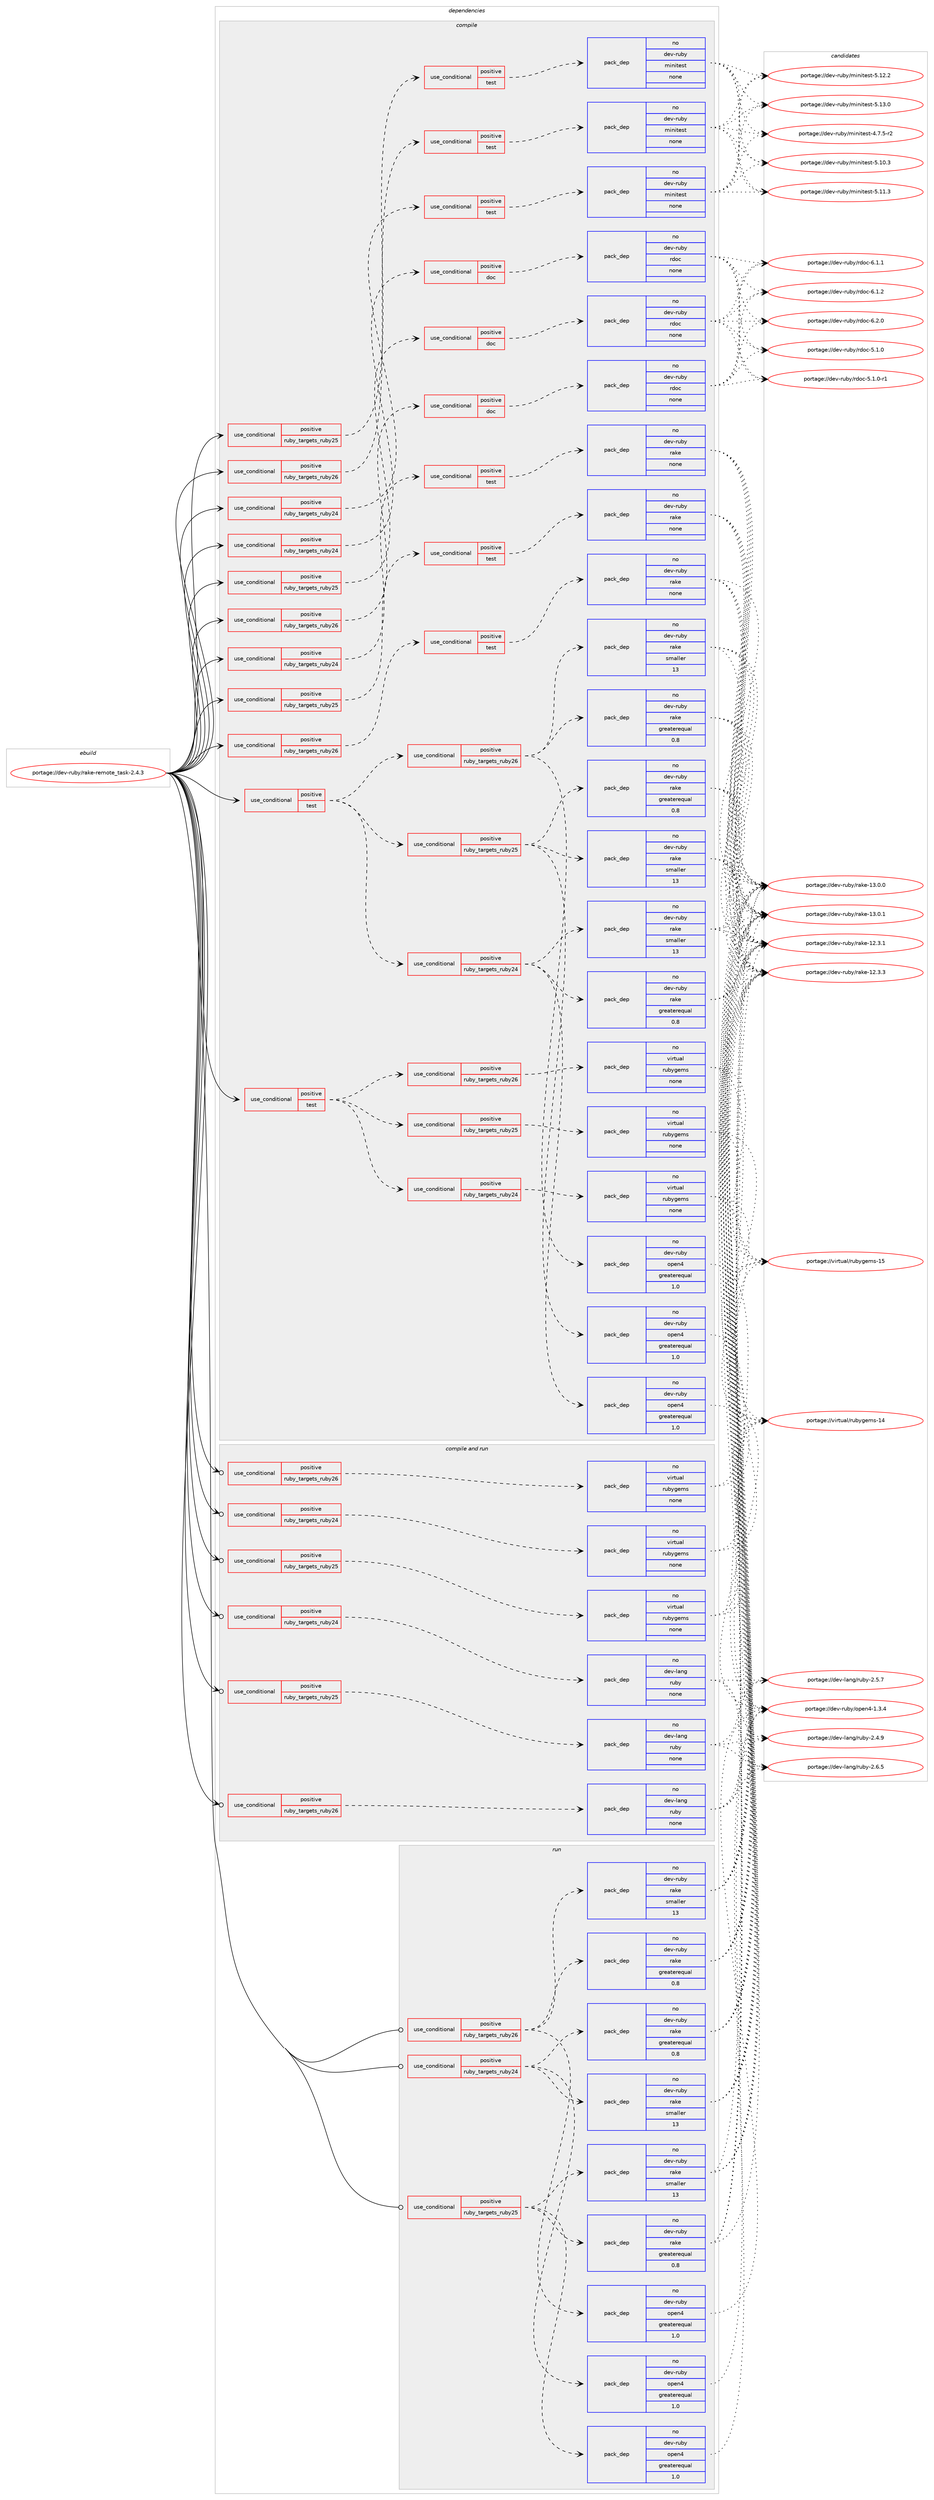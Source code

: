 digraph prolog {

# *************
# Graph options
# *************

newrank=true;
concentrate=true;
compound=true;
graph [rankdir=LR,fontname=Helvetica,fontsize=10,ranksep=1.5];#, ranksep=2.5, nodesep=0.2];
edge  [arrowhead=vee];
node  [fontname=Helvetica,fontsize=10];

# **********
# The ebuild
# **********

subgraph cluster_leftcol {
color=gray;
rank=same;
label=<<i>ebuild</i>>;
id [label="portage://dev-ruby/rake-remote_task-2.4.3", color=red, width=4, href="../dev-ruby/rake-remote_task-2.4.3.svg"];
}

# ****************
# The dependencies
# ****************

subgraph cluster_midcol {
color=gray;
label=<<i>dependencies</i>>;
subgraph cluster_compile {
fillcolor="#eeeeee";
style=filled;
label=<<i>compile</i>>;
subgraph cond60400 {
dependency237025 [label=<<TABLE BORDER="0" CELLBORDER="1" CELLSPACING="0" CELLPADDING="4"><TR><TD ROWSPAN="3" CELLPADDING="10">use_conditional</TD></TR><TR><TD>positive</TD></TR><TR><TD>ruby_targets_ruby24</TD></TR></TABLE>>, shape=none, color=red];
subgraph cond60401 {
dependency237026 [label=<<TABLE BORDER="0" CELLBORDER="1" CELLSPACING="0" CELLPADDING="4"><TR><TD ROWSPAN="3" CELLPADDING="10">use_conditional</TD></TR><TR><TD>positive</TD></TR><TR><TD>doc</TD></TR></TABLE>>, shape=none, color=red];
subgraph pack173080 {
dependency237027 [label=<<TABLE BORDER="0" CELLBORDER="1" CELLSPACING="0" CELLPADDING="4" WIDTH="220"><TR><TD ROWSPAN="6" CELLPADDING="30">pack_dep</TD></TR><TR><TD WIDTH="110">no</TD></TR><TR><TD>dev-ruby</TD></TR><TR><TD>rdoc</TD></TR><TR><TD>none</TD></TR><TR><TD></TD></TR></TABLE>>, shape=none, color=blue];
}
dependency237026:e -> dependency237027:w [weight=20,style="dashed",arrowhead="vee"];
}
dependency237025:e -> dependency237026:w [weight=20,style="dashed",arrowhead="vee"];
}
id:e -> dependency237025:w [weight=20,style="solid",arrowhead="vee"];
subgraph cond60402 {
dependency237028 [label=<<TABLE BORDER="0" CELLBORDER="1" CELLSPACING="0" CELLPADDING="4"><TR><TD ROWSPAN="3" CELLPADDING="10">use_conditional</TD></TR><TR><TD>positive</TD></TR><TR><TD>ruby_targets_ruby24</TD></TR></TABLE>>, shape=none, color=red];
subgraph cond60403 {
dependency237029 [label=<<TABLE BORDER="0" CELLBORDER="1" CELLSPACING="0" CELLPADDING="4"><TR><TD ROWSPAN="3" CELLPADDING="10">use_conditional</TD></TR><TR><TD>positive</TD></TR><TR><TD>test</TD></TR></TABLE>>, shape=none, color=red];
subgraph pack173081 {
dependency237030 [label=<<TABLE BORDER="0" CELLBORDER="1" CELLSPACING="0" CELLPADDING="4" WIDTH="220"><TR><TD ROWSPAN="6" CELLPADDING="30">pack_dep</TD></TR><TR><TD WIDTH="110">no</TD></TR><TR><TD>dev-ruby</TD></TR><TR><TD>minitest</TD></TR><TR><TD>none</TD></TR><TR><TD></TD></TR></TABLE>>, shape=none, color=blue];
}
dependency237029:e -> dependency237030:w [weight=20,style="dashed",arrowhead="vee"];
}
dependency237028:e -> dependency237029:w [weight=20,style="dashed",arrowhead="vee"];
}
id:e -> dependency237028:w [weight=20,style="solid",arrowhead="vee"];
subgraph cond60404 {
dependency237031 [label=<<TABLE BORDER="0" CELLBORDER="1" CELLSPACING="0" CELLPADDING="4"><TR><TD ROWSPAN="3" CELLPADDING="10">use_conditional</TD></TR><TR><TD>positive</TD></TR><TR><TD>ruby_targets_ruby24</TD></TR></TABLE>>, shape=none, color=red];
subgraph cond60405 {
dependency237032 [label=<<TABLE BORDER="0" CELLBORDER="1" CELLSPACING="0" CELLPADDING="4"><TR><TD ROWSPAN="3" CELLPADDING="10">use_conditional</TD></TR><TR><TD>positive</TD></TR><TR><TD>test</TD></TR></TABLE>>, shape=none, color=red];
subgraph pack173082 {
dependency237033 [label=<<TABLE BORDER="0" CELLBORDER="1" CELLSPACING="0" CELLPADDING="4" WIDTH="220"><TR><TD ROWSPAN="6" CELLPADDING="30">pack_dep</TD></TR><TR><TD WIDTH="110">no</TD></TR><TR><TD>dev-ruby</TD></TR><TR><TD>rake</TD></TR><TR><TD>none</TD></TR><TR><TD></TD></TR></TABLE>>, shape=none, color=blue];
}
dependency237032:e -> dependency237033:w [weight=20,style="dashed",arrowhead="vee"];
}
dependency237031:e -> dependency237032:w [weight=20,style="dashed",arrowhead="vee"];
}
id:e -> dependency237031:w [weight=20,style="solid",arrowhead="vee"];
subgraph cond60406 {
dependency237034 [label=<<TABLE BORDER="0" CELLBORDER="1" CELLSPACING="0" CELLPADDING="4"><TR><TD ROWSPAN="3" CELLPADDING="10">use_conditional</TD></TR><TR><TD>positive</TD></TR><TR><TD>ruby_targets_ruby25</TD></TR></TABLE>>, shape=none, color=red];
subgraph cond60407 {
dependency237035 [label=<<TABLE BORDER="0" CELLBORDER="1" CELLSPACING="0" CELLPADDING="4"><TR><TD ROWSPAN="3" CELLPADDING="10">use_conditional</TD></TR><TR><TD>positive</TD></TR><TR><TD>doc</TD></TR></TABLE>>, shape=none, color=red];
subgraph pack173083 {
dependency237036 [label=<<TABLE BORDER="0" CELLBORDER="1" CELLSPACING="0" CELLPADDING="4" WIDTH="220"><TR><TD ROWSPAN="6" CELLPADDING="30">pack_dep</TD></TR><TR><TD WIDTH="110">no</TD></TR><TR><TD>dev-ruby</TD></TR><TR><TD>rdoc</TD></TR><TR><TD>none</TD></TR><TR><TD></TD></TR></TABLE>>, shape=none, color=blue];
}
dependency237035:e -> dependency237036:w [weight=20,style="dashed",arrowhead="vee"];
}
dependency237034:e -> dependency237035:w [weight=20,style="dashed",arrowhead="vee"];
}
id:e -> dependency237034:w [weight=20,style="solid",arrowhead="vee"];
subgraph cond60408 {
dependency237037 [label=<<TABLE BORDER="0" CELLBORDER="1" CELLSPACING="0" CELLPADDING="4"><TR><TD ROWSPAN="3" CELLPADDING="10">use_conditional</TD></TR><TR><TD>positive</TD></TR><TR><TD>ruby_targets_ruby25</TD></TR></TABLE>>, shape=none, color=red];
subgraph cond60409 {
dependency237038 [label=<<TABLE BORDER="0" CELLBORDER="1" CELLSPACING="0" CELLPADDING="4"><TR><TD ROWSPAN="3" CELLPADDING="10">use_conditional</TD></TR><TR><TD>positive</TD></TR><TR><TD>test</TD></TR></TABLE>>, shape=none, color=red];
subgraph pack173084 {
dependency237039 [label=<<TABLE BORDER="0" CELLBORDER="1" CELLSPACING="0" CELLPADDING="4" WIDTH="220"><TR><TD ROWSPAN="6" CELLPADDING="30">pack_dep</TD></TR><TR><TD WIDTH="110">no</TD></TR><TR><TD>dev-ruby</TD></TR><TR><TD>minitest</TD></TR><TR><TD>none</TD></TR><TR><TD></TD></TR></TABLE>>, shape=none, color=blue];
}
dependency237038:e -> dependency237039:w [weight=20,style="dashed",arrowhead="vee"];
}
dependency237037:e -> dependency237038:w [weight=20,style="dashed",arrowhead="vee"];
}
id:e -> dependency237037:w [weight=20,style="solid",arrowhead="vee"];
subgraph cond60410 {
dependency237040 [label=<<TABLE BORDER="0" CELLBORDER="1" CELLSPACING="0" CELLPADDING="4"><TR><TD ROWSPAN="3" CELLPADDING="10">use_conditional</TD></TR><TR><TD>positive</TD></TR><TR><TD>ruby_targets_ruby25</TD></TR></TABLE>>, shape=none, color=red];
subgraph cond60411 {
dependency237041 [label=<<TABLE BORDER="0" CELLBORDER="1" CELLSPACING="0" CELLPADDING="4"><TR><TD ROWSPAN="3" CELLPADDING="10">use_conditional</TD></TR><TR><TD>positive</TD></TR><TR><TD>test</TD></TR></TABLE>>, shape=none, color=red];
subgraph pack173085 {
dependency237042 [label=<<TABLE BORDER="0" CELLBORDER="1" CELLSPACING="0" CELLPADDING="4" WIDTH="220"><TR><TD ROWSPAN="6" CELLPADDING="30">pack_dep</TD></TR><TR><TD WIDTH="110">no</TD></TR><TR><TD>dev-ruby</TD></TR><TR><TD>rake</TD></TR><TR><TD>none</TD></TR><TR><TD></TD></TR></TABLE>>, shape=none, color=blue];
}
dependency237041:e -> dependency237042:w [weight=20,style="dashed",arrowhead="vee"];
}
dependency237040:e -> dependency237041:w [weight=20,style="dashed",arrowhead="vee"];
}
id:e -> dependency237040:w [weight=20,style="solid",arrowhead="vee"];
subgraph cond60412 {
dependency237043 [label=<<TABLE BORDER="0" CELLBORDER="1" CELLSPACING="0" CELLPADDING="4"><TR><TD ROWSPAN="3" CELLPADDING="10">use_conditional</TD></TR><TR><TD>positive</TD></TR><TR><TD>ruby_targets_ruby26</TD></TR></TABLE>>, shape=none, color=red];
subgraph cond60413 {
dependency237044 [label=<<TABLE BORDER="0" CELLBORDER="1" CELLSPACING="0" CELLPADDING="4"><TR><TD ROWSPAN="3" CELLPADDING="10">use_conditional</TD></TR><TR><TD>positive</TD></TR><TR><TD>doc</TD></TR></TABLE>>, shape=none, color=red];
subgraph pack173086 {
dependency237045 [label=<<TABLE BORDER="0" CELLBORDER="1" CELLSPACING="0" CELLPADDING="4" WIDTH="220"><TR><TD ROWSPAN="6" CELLPADDING="30">pack_dep</TD></TR><TR><TD WIDTH="110">no</TD></TR><TR><TD>dev-ruby</TD></TR><TR><TD>rdoc</TD></TR><TR><TD>none</TD></TR><TR><TD></TD></TR></TABLE>>, shape=none, color=blue];
}
dependency237044:e -> dependency237045:w [weight=20,style="dashed",arrowhead="vee"];
}
dependency237043:e -> dependency237044:w [weight=20,style="dashed",arrowhead="vee"];
}
id:e -> dependency237043:w [weight=20,style="solid",arrowhead="vee"];
subgraph cond60414 {
dependency237046 [label=<<TABLE BORDER="0" CELLBORDER="1" CELLSPACING="0" CELLPADDING="4"><TR><TD ROWSPAN="3" CELLPADDING="10">use_conditional</TD></TR><TR><TD>positive</TD></TR><TR><TD>ruby_targets_ruby26</TD></TR></TABLE>>, shape=none, color=red];
subgraph cond60415 {
dependency237047 [label=<<TABLE BORDER="0" CELLBORDER="1" CELLSPACING="0" CELLPADDING="4"><TR><TD ROWSPAN="3" CELLPADDING="10">use_conditional</TD></TR><TR><TD>positive</TD></TR><TR><TD>test</TD></TR></TABLE>>, shape=none, color=red];
subgraph pack173087 {
dependency237048 [label=<<TABLE BORDER="0" CELLBORDER="1" CELLSPACING="0" CELLPADDING="4" WIDTH="220"><TR><TD ROWSPAN="6" CELLPADDING="30">pack_dep</TD></TR><TR><TD WIDTH="110">no</TD></TR><TR><TD>dev-ruby</TD></TR><TR><TD>minitest</TD></TR><TR><TD>none</TD></TR><TR><TD></TD></TR></TABLE>>, shape=none, color=blue];
}
dependency237047:e -> dependency237048:w [weight=20,style="dashed",arrowhead="vee"];
}
dependency237046:e -> dependency237047:w [weight=20,style="dashed",arrowhead="vee"];
}
id:e -> dependency237046:w [weight=20,style="solid",arrowhead="vee"];
subgraph cond60416 {
dependency237049 [label=<<TABLE BORDER="0" CELLBORDER="1" CELLSPACING="0" CELLPADDING="4"><TR><TD ROWSPAN="3" CELLPADDING="10">use_conditional</TD></TR><TR><TD>positive</TD></TR><TR><TD>ruby_targets_ruby26</TD></TR></TABLE>>, shape=none, color=red];
subgraph cond60417 {
dependency237050 [label=<<TABLE BORDER="0" CELLBORDER="1" CELLSPACING="0" CELLPADDING="4"><TR><TD ROWSPAN="3" CELLPADDING="10">use_conditional</TD></TR><TR><TD>positive</TD></TR><TR><TD>test</TD></TR></TABLE>>, shape=none, color=red];
subgraph pack173088 {
dependency237051 [label=<<TABLE BORDER="0" CELLBORDER="1" CELLSPACING="0" CELLPADDING="4" WIDTH="220"><TR><TD ROWSPAN="6" CELLPADDING="30">pack_dep</TD></TR><TR><TD WIDTH="110">no</TD></TR><TR><TD>dev-ruby</TD></TR><TR><TD>rake</TD></TR><TR><TD>none</TD></TR><TR><TD></TD></TR></TABLE>>, shape=none, color=blue];
}
dependency237050:e -> dependency237051:w [weight=20,style="dashed",arrowhead="vee"];
}
dependency237049:e -> dependency237050:w [weight=20,style="dashed",arrowhead="vee"];
}
id:e -> dependency237049:w [weight=20,style="solid",arrowhead="vee"];
subgraph cond60418 {
dependency237052 [label=<<TABLE BORDER="0" CELLBORDER="1" CELLSPACING="0" CELLPADDING="4"><TR><TD ROWSPAN="3" CELLPADDING="10">use_conditional</TD></TR><TR><TD>positive</TD></TR><TR><TD>test</TD></TR></TABLE>>, shape=none, color=red];
subgraph cond60419 {
dependency237053 [label=<<TABLE BORDER="0" CELLBORDER="1" CELLSPACING="0" CELLPADDING="4"><TR><TD ROWSPAN="3" CELLPADDING="10">use_conditional</TD></TR><TR><TD>positive</TD></TR><TR><TD>ruby_targets_ruby24</TD></TR></TABLE>>, shape=none, color=red];
subgraph pack173089 {
dependency237054 [label=<<TABLE BORDER="0" CELLBORDER="1" CELLSPACING="0" CELLPADDING="4" WIDTH="220"><TR><TD ROWSPAN="6" CELLPADDING="30">pack_dep</TD></TR><TR><TD WIDTH="110">no</TD></TR><TR><TD>dev-ruby</TD></TR><TR><TD>open4</TD></TR><TR><TD>greaterequal</TD></TR><TR><TD>1.0</TD></TR></TABLE>>, shape=none, color=blue];
}
dependency237053:e -> dependency237054:w [weight=20,style="dashed",arrowhead="vee"];
subgraph pack173090 {
dependency237055 [label=<<TABLE BORDER="0" CELLBORDER="1" CELLSPACING="0" CELLPADDING="4" WIDTH="220"><TR><TD ROWSPAN="6" CELLPADDING="30">pack_dep</TD></TR><TR><TD WIDTH="110">no</TD></TR><TR><TD>dev-ruby</TD></TR><TR><TD>rake</TD></TR><TR><TD>greaterequal</TD></TR><TR><TD>0.8</TD></TR></TABLE>>, shape=none, color=blue];
}
dependency237053:e -> dependency237055:w [weight=20,style="dashed",arrowhead="vee"];
subgraph pack173091 {
dependency237056 [label=<<TABLE BORDER="0" CELLBORDER="1" CELLSPACING="0" CELLPADDING="4" WIDTH="220"><TR><TD ROWSPAN="6" CELLPADDING="30">pack_dep</TD></TR><TR><TD WIDTH="110">no</TD></TR><TR><TD>dev-ruby</TD></TR><TR><TD>rake</TD></TR><TR><TD>smaller</TD></TR><TR><TD>13</TD></TR></TABLE>>, shape=none, color=blue];
}
dependency237053:e -> dependency237056:w [weight=20,style="dashed",arrowhead="vee"];
}
dependency237052:e -> dependency237053:w [weight=20,style="dashed",arrowhead="vee"];
subgraph cond60420 {
dependency237057 [label=<<TABLE BORDER="0" CELLBORDER="1" CELLSPACING="0" CELLPADDING="4"><TR><TD ROWSPAN="3" CELLPADDING="10">use_conditional</TD></TR><TR><TD>positive</TD></TR><TR><TD>ruby_targets_ruby25</TD></TR></TABLE>>, shape=none, color=red];
subgraph pack173092 {
dependency237058 [label=<<TABLE BORDER="0" CELLBORDER="1" CELLSPACING="0" CELLPADDING="4" WIDTH="220"><TR><TD ROWSPAN="6" CELLPADDING="30">pack_dep</TD></TR><TR><TD WIDTH="110">no</TD></TR><TR><TD>dev-ruby</TD></TR><TR><TD>open4</TD></TR><TR><TD>greaterequal</TD></TR><TR><TD>1.0</TD></TR></TABLE>>, shape=none, color=blue];
}
dependency237057:e -> dependency237058:w [weight=20,style="dashed",arrowhead="vee"];
subgraph pack173093 {
dependency237059 [label=<<TABLE BORDER="0" CELLBORDER="1" CELLSPACING="0" CELLPADDING="4" WIDTH="220"><TR><TD ROWSPAN="6" CELLPADDING="30">pack_dep</TD></TR><TR><TD WIDTH="110">no</TD></TR><TR><TD>dev-ruby</TD></TR><TR><TD>rake</TD></TR><TR><TD>greaterequal</TD></TR><TR><TD>0.8</TD></TR></TABLE>>, shape=none, color=blue];
}
dependency237057:e -> dependency237059:w [weight=20,style="dashed",arrowhead="vee"];
subgraph pack173094 {
dependency237060 [label=<<TABLE BORDER="0" CELLBORDER="1" CELLSPACING="0" CELLPADDING="4" WIDTH="220"><TR><TD ROWSPAN="6" CELLPADDING="30">pack_dep</TD></TR><TR><TD WIDTH="110">no</TD></TR><TR><TD>dev-ruby</TD></TR><TR><TD>rake</TD></TR><TR><TD>smaller</TD></TR><TR><TD>13</TD></TR></TABLE>>, shape=none, color=blue];
}
dependency237057:e -> dependency237060:w [weight=20,style="dashed",arrowhead="vee"];
}
dependency237052:e -> dependency237057:w [weight=20,style="dashed",arrowhead="vee"];
subgraph cond60421 {
dependency237061 [label=<<TABLE BORDER="0" CELLBORDER="1" CELLSPACING="0" CELLPADDING="4"><TR><TD ROWSPAN="3" CELLPADDING="10">use_conditional</TD></TR><TR><TD>positive</TD></TR><TR><TD>ruby_targets_ruby26</TD></TR></TABLE>>, shape=none, color=red];
subgraph pack173095 {
dependency237062 [label=<<TABLE BORDER="0" CELLBORDER="1" CELLSPACING="0" CELLPADDING="4" WIDTH="220"><TR><TD ROWSPAN="6" CELLPADDING="30">pack_dep</TD></TR><TR><TD WIDTH="110">no</TD></TR><TR><TD>dev-ruby</TD></TR><TR><TD>open4</TD></TR><TR><TD>greaterequal</TD></TR><TR><TD>1.0</TD></TR></TABLE>>, shape=none, color=blue];
}
dependency237061:e -> dependency237062:w [weight=20,style="dashed",arrowhead="vee"];
subgraph pack173096 {
dependency237063 [label=<<TABLE BORDER="0" CELLBORDER="1" CELLSPACING="0" CELLPADDING="4" WIDTH="220"><TR><TD ROWSPAN="6" CELLPADDING="30">pack_dep</TD></TR><TR><TD WIDTH="110">no</TD></TR><TR><TD>dev-ruby</TD></TR><TR><TD>rake</TD></TR><TR><TD>greaterequal</TD></TR><TR><TD>0.8</TD></TR></TABLE>>, shape=none, color=blue];
}
dependency237061:e -> dependency237063:w [weight=20,style="dashed",arrowhead="vee"];
subgraph pack173097 {
dependency237064 [label=<<TABLE BORDER="0" CELLBORDER="1" CELLSPACING="0" CELLPADDING="4" WIDTH="220"><TR><TD ROWSPAN="6" CELLPADDING="30">pack_dep</TD></TR><TR><TD WIDTH="110">no</TD></TR><TR><TD>dev-ruby</TD></TR><TR><TD>rake</TD></TR><TR><TD>smaller</TD></TR><TR><TD>13</TD></TR></TABLE>>, shape=none, color=blue];
}
dependency237061:e -> dependency237064:w [weight=20,style="dashed",arrowhead="vee"];
}
dependency237052:e -> dependency237061:w [weight=20,style="dashed",arrowhead="vee"];
}
id:e -> dependency237052:w [weight=20,style="solid",arrowhead="vee"];
subgraph cond60422 {
dependency237065 [label=<<TABLE BORDER="0" CELLBORDER="1" CELLSPACING="0" CELLPADDING="4"><TR><TD ROWSPAN="3" CELLPADDING="10">use_conditional</TD></TR><TR><TD>positive</TD></TR><TR><TD>test</TD></TR></TABLE>>, shape=none, color=red];
subgraph cond60423 {
dependency237066 [label=<<TABLE BORDER="0" CELLBORDER="1" CELLSPACING="0" CELLPADDING="4"><TR><TD ROWSPAN="3" CELLPADDING="10">use_conditional</TD></TR><TR><TD>positive</TD></TR><TR><TD>ruby_targets_ruby24</TD></TR></TABLE>>, shape=none, color=red];
subgraph pack173098 {
dependency237067 [label=<<TABLE BORDER="0" CELLBORDER="1" CELLSPACING="0" CELLPADDING="4" WIDTH="220"><TR><TD ROWSPAN="6" CELLPADDING="30">pack_dep</TD></TR><TR><TD WIDTH="110">no</TD></TR><TR><TD>virtual</TD></TR><TR><TD>rubygems</TD></TR><TR><TD>none</TD></TR><TR><TD></TD></TR></TABLE>>, shape=none, color=blue];
}
dependency237066:e -> dependency237067:w [weight=20,style="dashed",arrowhead="vee"];
}
dependency237065:e -> dependency237066:w [weight=20,style="dashed",arrowhead="vee"];
subgraph cond60424 {
dependency237068 [label=<<TABLE BORDER="0" CELLBORDER="1" CELLSPACING="0" CELLPADDING="4"><TR><TD ROWSPAN="3" CELLPADDING="10">use_conditional</TD></TR><TR><TD>positive</TD></TR><TR><TD>ruby_targets_ruby25</TD></TR></TABLE>>, shape=none, color=red];
subgraph pack173099 {
dependency237069 [label=<<TABLE BORDER="0" CELLBORDER="1" CELLSPACING="0" CELLPADDING="4" WIDTH="220"><TR><TD ROWSPAN="6" CELLPADDING="30">pack_dep</TD></TR><TR><TD WIDTH="110">no</TD></TR><TR><TD>virtual</TD></TR><TR><TD>rubygems</TD></TR><TR><TD>none</TD></TR><TR><TD></TD></TR></TABLE>>, shape=none, color=blue];
}
dependency237068:e -> dependency237069:w [weight=20,style="dashed",arrowhead="vee"];
}
dependency237065:e -> dependency237068:w [weight=20,style="dashed",arrowhead="vee"];
subgraph cond60425 {
dependency237070 [label=<<TABLE BORDER="0" CELLBORDER="1" CELLSPACING="0" CELLPADDING="4"><TR><TD ROWSPAN="3" CELLPADDING="10">use_conditional</TD></TR><TR><TD>positive</TD></TR><TR><TD>ruby_targets_ruby26</TD></TR></TABLE>>, shape=none, color=red];
subgraph pack173100 {
dependency237071 [label=<<TABLE BORDER="0" CELLBORDER="1" CELLSPACING="0" CELLPADDING="4" WIDTH="220"><TR><TD ROWSPAN="6" CELLPADDING="30">pack_dep</TD></TR><TR><TD WIDTH="110">no</TD></TR><TR><TD>virtual</TD></TR><TR><TD>rubygems</TD></TR><TR><TD>none</TD></TR><TR><TD></TD></TR></TABLE>>, shape=none, color=blue];
}
dependency237070:e -> dependency237071:w [weight=20,style="dashed",arrowhead="vee"];
}
dependency237065:e -> dependency237070:w [weight=20,style="dashed",arrowhead="vee"];
}
id:e -> dependency237065:w [weight=20,style="solid",arrowhead="vee"];
}
subgraph cluster_compileandrun {
fillcolor="#eeeeee";
style=filled;
label=<<i>compile and run</i>>;
subgraph cond60426 {
dependency237072 [label=<<TABLE BORDER="0" CELLBORDER="1" CELLSPACING="0" CELLPADDING="4"><TR><TD ROWSPAN="3" CELLPADDING="10">use_conditional</TD></TR><TR><TD>positive</TD></TR><TR><TD>ruby_targets_ruby24</TD></TR></TABLE>>, shape=none, color=red];
subgraph pack173101 {
dependency237073 [label=<<TABLE BORDER="0" CELLBORDER="1" CELLSPACING="0" CELLPADDING="4" WIDTH="220"><TR><TD ROWSPAN="6" CELLPADDING="30">pack_dep</TD></TR><TR><TD WIDTH="110">no</TD></TR><TR><TD>dev-lang</TD></TR><TR><TD>ruby</TD></TR><TR><TD>none</TD></TR><TR><TD></TD></TR></TABLE>>, shape=none, color=blue];
}
dependency237072:e -> dependency237073:w [weight=20,style="dashed",arrowhead="vee"];
}
id:e -> dependency237072:w [weight=20,style="solid",arrowhead="odotvee"];
subgraph cond60427 {
dependency237074 [label=<<TABLE BORDER="0" CELLBORDER="1" CELLSPACING="0" CELLPADDING="4"><TR><TD ROWSPAN="3" CELLPADDING="10">use_conditional</TD></TR><TR><TD>positive</TD></TR><TR><TD>ruby_targets_ruby24</TD></TR></TABLE>>, shape=none, color=red];
subgraph pack173102 {
dependency237075 [label=<<TABLE BORDER="0" CELLBORDER="1" CELLSPACING="0" CELLPADDING="4" WIDTH="220"><TR><TD ROWSPAN="6" CELLPADDING="30">pack_dep</TD></TR><TR><TD WIDTH="110">no</TD></TR><TR><TD>virtual</TD></TR><TR><TD>rubygems</TD></TR><TR><TD>none</TD></TR><TR><TD></TD></TR></TABLE>>, shape=none, color=blue];
}
dependency237074:e -> dependency237075:w [weight=20,style="dashed",arrowhead="vee"];
}
id:e -> dependency237074:w [weight=20,style="solid",arrowhead="odotvee"];
subgraph cond60428 {
dependency237076 [label=<<TABLE BORDER="0" CELLBORDER="1" CELLSPACING="0" CELLPADDING="4"><TR><TD ROWSPAN="3" CELLPADDING="10">use_conditional</TD></TR><TR><TD>positive</TD></TR><TR><TD>ruby_targets_ruby25</TD></TR></TABLE>>, shape=none, color=red];
subgraph pack173103 {
dependency237077 [label=<<TABLE BORDER="0" CELLBORDER="1" CELLSPACING="0" CELLPADDING="4" WIDTH="220"><TR><TD ROWSPAN="6" CELLPADDING="30">pack_dep</TD></TR><TR><TD WIDTH="110">no</TD></TR><TR><TD>dev-lang</TD></TR><TR><TD>ruby</TD></TR><TR><TD>none</TD></TR><TR><TD></TD></TR></TABLE>>, shape=none, color=blue];
}
dependency237076:e -> dependency237077:w [weight=20,style="dashed",arrowhead="vee"];
}
id:e -> dependency237076:w [weight=20,style="solid",arrowhead="odotvee"];
subgraph cond60429 {
dependency237078 [label=<<TABLE BORDER="0" CELLBORDER="1" CELLSPACING="0" CELLPADDING="4"><TR><TD ROWSPAN="3" CELLPADDING="10">use_conditional</TD></TR><TR><TD>positive</TD></TR><TR><TD>ruby_targets_ruby25</TD></TR></TABLE>>, shape=none, color=red];
subgraph pack173104 {
dependency237079 [label=<<TABLE BORDER="0" CELLBORDER="1" CELLSPACING="0" CELLPADDING="4" WIDTH="220"><TR><TD ROWSPAN="6" CELLPADDING="30">pack_dep</TD></TR><TR><TD WIDTH="110">no</TD></TR><TR><TD>virtual</TD></TR><TR><TD>rubygems</TD></TR><TR><TD>none</TD></TR><TR><TD></TD></TR></TABLE>>, shape=none, color=blue];
}
dependency237078:e -> dependency237079:w [weight=20,style="dashed",arrowhead="vee"];
}
id:e -> dependency237078:w [weight=20,style="solid",arrowhead="odotvee"];
subgraph cond60430 {
dependency237080 [label=<<TABLE BORDER="0" CELLBORDER="1" CELLSPACING="0" CELLPADDING="4"><TR><TD ROWSPAN="3" CELLPADDING="10">use_conditional</TD></TR><TR><TD>positive</TD></TR><TR><TD>ruby_targets_ruby26</TD></TR></TABLE>>, shape=none, color=red];
subgraph pack173105 {
dependency237081 [label=<<TABLE BORDER="0" CELLBORDER="1" CELLSPACING="0" CELLPADDING="4" WIDTH="220"><TR><TD ROWSPAN="6" CELLPADDING="30">pack_dep</TD></TR><TR><TD WIDTH="110">no</TD></TR><TR><TD>dev-lang</TD></TR><TR><TD>ruby</TD></TR><TR><TD>none</TD></TR><TR><TD></TD></TR></TABLE>>, shape=none, color=blue];
}
dependency237080:e -> dependency237081:w [weight=20,style="dashed",arrowhead="vee"];
}
id:e -> dependency237080:w [weight=20,style="solid",arrowhead="odotvee"];
subgraph cond60431 {
dependency237082 [label=<<TABLE BORDER="0" CELLBORDER="1" CELLSPACING="0" CELLPADDING="4"><TR><TD ROWSPAN="3" CELLPADDING="10">use_conditional</TD></TR><TR><TD>positive</TD></TR><TR><TD>ruby_targets_ruby26</TD></TR></TABLE>>, shape=none, color=red];
subgraph pack173106 {
dependency237083 [label=<<TABLE BORDER="0" CELLBORDER="1" CELLSPACING="0" CELLPADDING="4" WIDTH="220"><TR><TD ROWSPAN="6" CELLPADDING="30">pack_dep</TD></TR><TR><TD WIDTH="110">no</TD></TR><TR><TD>virtual</TD></TR><TR><TD>rubygems</TD></TR><TR><TD>none</TD></TR><TR><TD></TD></TR></TABLE>>, shape=none, color=blue];
}
dependency237082:e -> dependency237083:w [weight=20,style="dashed",arrowhead="vee"];
}
id:e -> dependency237082:w [weight=20,style="solid",arrowhead="odotvee"];
}
subgraph cluster_run {
fillcolor="#eeeeee";
style=filled;
label=<<i>run</i>>;
subgraph cond60432 {
dependency237084 [label=<<TABLE BORDER="0" CELLBORDER="1" CELLSPACING="0" CELLPADDING="4"><TR><TD ROWSPAN="3" CELLPADDING="10">use_conditional</TD></TR><TR><TD>positive</TD></TR><TR><TD>ruby_targets_ruby24</TD></TR></TABLE>>, shape=none, color=red];
subgraph pack173107 {
dependency237085 [label=<<TABLE BORDER="0" CELLBORDER="1" CELLSPACING="0" CELLPADDING="4" WIDTH="220"><TR><TD ROWSPAN="6" CELLPADDING="30">pack_dep</TD></TR><TR><TD WIDTH="110">no</TD></TR><TR><TD>dev-ruby</TD></TR><TR><TD>open4</TD></TR><TR><TD>greaterequal</TD></TR><TR><TD>1.0</TD></TR></TABLE>>, shape=none, color=blue];
}
dependency237084:e -> dependency237085:w [weight=20,style="dashed",arrowhead="vee"];
subgraph pack173108 {
dependency237086 [label=<<TABLE BORDER="0" CELLBORDER="1" CELLSPACING="0" CELLPADDING="4" WIDTH="220"><TR><TD ROWSPAN="6" CELLPADDING="30">pack_dep</TD></TR><TR><TD WIDTH="110">no</TD></TR><TR><TD>dev-ruby</TD></TR><TR><TD>rake</TD></TR><TR><TD>greaterequal</TD></TR><TR><TD>0.8</TD></TR></TABLE>>, shape=none, color=blue];
}
dependency237084:e -> dependency237086:w [weight=20,style="dashed",arrowhead="vee"];
subgraph pack173109 {
dependency237087 [label=<<TABLE BORDER="0" CELLBORDER="1" CELLSPACING="0" CELLPADDING="4" WIDTH="220"><TR><TD ROWSPAN="6" CELLPADDING="30">pack_dep</TD></TR><TR><TD WIDTH="110">no</TD></TR><TR><TD>dev-ruby</TD></TR><TR><TD>rake</TD></TR><TR><TD>smaller</TD></TR><TR><TD>13</TD></TR></TABLE>>, shape=none, color=blue];
}
dependency237084:e -> dependency237087:w [weight=20,style="dashed",arrowhead="vee"];
}
id:e -> dependency237084:w [weight=20,style="solid",arrowhead="odot"];
subgraph cond60433 {
dependency237088 [label=<<TABLE BORDER="0" CELLBORDER="1" CELLSPACING="0" CELLPADDING="4"><TR><TD ROWSPAN="3" CELLPADDING="10">use_conditional</TD></TR><TR><TD>positive</TD></TR><TR><TD>ruby_targets_ruby25</TD></TR></TABLE>>, shape=none, color=red];
subgraph pack173110 {
dependency237089 [label=<<TABLE BORDER="0" CELLBORDER="1" CELLSPACING="0" CELLPADDING="4" WIDTH="220"><TR><TD ROWSPAN="6" CELLPADDING="30">pack_dep</TD></TR><TR><TD WIDTH="110">no</TD></TR><TR><TD>dev-ruby</TD></TR><TR><TD>open4</TD></TR><TR><TD>greaterequal</TD></TR><TR><TD>1.0</TD></TR></TABLE>>, shape=none, color=blue];
}
dependency237088:e -> dependency237089:w [weight=20,style="dashed",arrowhead="vee"];
subgraph pack173111 {
dependency237090 [label=<<TABLE BORDER="0" CELLBORDER="1" CELLSPACING="0" CELLPADDING="4" WIDTH="220"><TR><TD ROWSPAN="6" CELLPADDING="30">pack_dep</TD></TR><TR><TD WIDTH="110">no</TD></TR><TR><TD>dev-ruby</TD></TR><TR><TD>rake</TD></TR><TR><TD>greaterequal</TD></TR><TR><TD>0.8</TD></TR></TABLE>>, shape=none, color=blue];
}
dependency237088:e -> dependency237090:w [weight=20,style="dashed",arrowhead="vee"];
subgraph pack173112 {
dependency237091 [label=<<TABLE BORDER="0" CELLBORDER="1" CELLSPACING="0" CELLPADDING="4" WIDTH="220"><TR><TD ROWSPAN="6" CELLPADDING="30">pack_dep</TD></TR><TR><TD WIDTH="110">no</TD></TR><TR><TD>dev-ruby</TD></TR><TR><TD>rake</TD></TR><TR><TD>smaller</TD></TR><TR><TD>13</TD></TR></TABLE>>, shape=none, color=blue];
}
dependency237088:e -> dependency237091:w [weight=20,style="dashed",arrowhead="vee"];
}
id:e -> dependency237088:w [weight=20,style="solid",arrowhead="odot"];
subgraph cond60434 {
dependency237092 [label=<<TABLE BORDER="0" CELLBORDER="1" CELLSPACING="0" CELLPADDING="4"><TR><TD ROWSPAN="3" CELLPADDING="10">use_conditional</TD></TR><TR><TD>positive</TD></TR><TR><TD>ruby_targets_ruby26</TD></TR></TABLE>>, shape=none, color=red];
subgraph pack173113 {
dependency237093 [label=<<TABLE BORDER="0" CELLBORDER="1" CELLSPACING="0" CELLPADDING="4" WIDTH="220"><TR><TD ROWSPAN="6" CELLPADDING="30">pack_dep</TD></TR><TR><TD WIDTH="110">no</TD></TR><TR><TD>dev-ruby</TD></TR><TR><TD>open4</TD></TR><TR><TD>greaterequal</TD></TR><TR><TD>1.0</TD></TR></TABLE>>, shape=none, color=blue];
}
dependency237092:e -> dependency237093:w [weight=20,style="dashed",arrowhead="vee"];
subgraph pack173114 {
dependency237094 [label=<<TABLE BORDER="0" CELLBORDER="1" CELLSPACING="0" CELLPADDING="4" WIDTH="220"><TR><TD ROWSPAN="6" CELLPADDING="30">pack_dep</TD></TR><TR><TD WIDTH="110">no</TD></TR><TR><TD>dev-ruby</TD></TR><TR><TD>rake</TD></TR><TR><TD>greaterequal</TD></TR><TR><TD>0.8</TD></TR></TABLE>>, shape=none, color=blue];
}
dependency237092:e -> dependency237094:w [weight=20,style="dashed",arrowhead="vee"];
subgraph pack173115 {
dependency237095 [label=<<TABLE BORDER="0" CELLBORDER="1" CELLSPACING="0" CELLPADDING="4" WIDTH="220"><TR><TD ROWSPAN="6" CELLPADDING="30">pack_dep</TD></TR><TR><TD WIDTH="110">no</TD></TR><TR><TD>dev-ruby</TD></TR><TR><TD>rake</TD></TR><TR><TD>smaller</TD></TR><TR><TD>13</TD></TR></TABLE>>, shape=none, color=blue];
}
dependency237092:e -> dependency237095:w [weight=20,style="dashed",arrowhead="vee"];
}
id:e -> dependency237092:w [weight=20,style="solid",arrowhead="odot"];
}
}

# **************
# The candidates
# **************

subgraph cluster_choices {
rank=same;
color=gray;
label=<<i>candidates</i>>;

subgraph choice173080 {
color=black;
nodesep=1;
choiceportage10010111845114117981214711410011199455346494648 [label="portage://dev-ruby/rdoc-5.1.0", color=red, width=4,href="../dev-ruby/rdoc-5.1.0.svg"];
choiceportage100101118451141179812147114100111994553464946484511449 [label="portage://dev-ruby/rdoc-5.1.0-r1", color=red, width=4,href="../dev-ruby/rdoc-5.1.0-r1.svg"];
choiceportage10010111845114117981214711410011199455446494649 [label="portage://dev-ruby/rdoc-6.1.1", color=red, width=4,href="../dev-ruby/rdoc-6.1.1.svg"];
choiceportage10010111845114117981214711410011199455446494650 [label="portage://dev-ruby/rdoc-6.1.2", color=red, width=4,href="../dev-ruby/rdoc-6.1.2.svg"];
choiceportage10010111845114117981214711410011199455446504648 [label="portage://dev-ruby/rdoc-6.2.0", color=red, width=4,href="../dev-ruby/rdoc-6.2.0.svg"];
dependency237027:e -> choiceportage10010111845114117981214711410011199455346494648:w [style=dotted,weight="100"];
dependency237027:e -> choiceportage100101118451141179812147114100111994553464946484511449:w [style=dotted,weight="100"];
dependency237027:e -> choiceportage10010111845114117981214711410011199455446494649:w [style=dotted,weight="100"];
dependency237027:e -> choiceportage10010111845114117981214711410011199455446494650:w [style=dotted,weight="100"];
dependency237027:e -> choiceportage10010111845114117981214711410011199455446504648:w [style=dotted,weight="100"];
}
subgraph choice173081 {
color=black;
nodesep=1;
choiceportage1001011184511411798121471091051101051161011151164552465546534511450 [label="portage://dev-ruby/minitest-4.7.5-r2", color=red, width=4,href="../dev-ruby/minitest-4.7.5-r2.svg"];
choiceportage10010111845114117981214710910511010511610111511645534649484651 [label="portage://dev-ruby/minitest-5.10.3", color=red, width=4,href="../dev-ruby/minitest-5.10.3.svg"];
choiceportage10010111845114117981214710910511010511610111511645534649494651 [label="portage://dev-ruby/minitest-5.11.3", color=red, width=4,href="../dev-ruby/minitest-5.11.3.svg"];
choiceportage10010111845114117981214710910511010511610111511645534649504650 [label="portage://dev-ruby/minitest-5.12.2", color=red, width=4,href="../dev-ruby/minitest-5.12.2.svg"];
choiceportage10010111845114117981214710910511010511610111511645534649514648 [label="portage://dev-ruby/minitest-5.13.0", color=red, width=4,href="../dev-ruby/minitest-5.13.0.svg"];
dependency237030:e -> choiceportage1001011184511411798121471091051101051161011151164552465546534511450:w [style=dotted,weight="100"];
dependency237030:e -> choiceportage10010111845114117981214710910511010511610111511645534649484651:w [style=dotted,weight="100"];
dependency237030:e -> choiceportage10010111845114117981214710910511010511610111511645534649494651:w [style=dotted,weight="100"];
dependency237030:e -> choiceportage10010111845114117981214710910511010511610111511645534649504650:w [style=dotted,weight="100"];
dependency237030:e -> choiceportage10010111845114117981214710910511010511610111511645534649514648:w [style=dotted,weight="100"];
}
subgraph choice173082 {
color=black;
nodesep=1;
choiceportage1001011184511411798121471149710710145495046514649 [label="portage://dev-ruby/rake-12.3.1", color=red, width=4,href="../dev-ruby/rake-12.3.1.svg"];
choiceportage1001011184511411798121471149710710145495046514651 [label="portage://dev-ruby/rake-12.3.3", color=red, width=4,href="../dev-ruby/rake-12.3.3.svg"];
choiceportage1001011184511411798121471149710710145495146484648 [label="portage://dev-ruby/rake-13.0.0", color=red, width=4,href="../dev-ruby/rake-13.0.0.svg"];
choiceportage1001011184511411798121471149710710145495146484649 [label="portage://dev-ruby/rake-13.0.1", color=red, width=4,href="../dev-ruby/rake-13.0.1.svg"];
dependency237033:e -> choiceportage1001011184511411798121471149710710145495046514649:w [style=dotted,weight="100"];
dependency237033:e -> choiceportage1001011184511411798121471149710710145495046514651:w [style=dotted,weight="100"];
dependency237033:e -> choiceportage1001011184511411798121471149710710145495146484648:w [style=dotted,weight="100"];
dependency237033:e -> choiceportage1001011184511411798121471149710710145495146484649:w [style=dotted,weight="100"];
}
subgraph choice173083 {
color=black;
nodesep=1;
choiceportage10010111845114117981214711410011199455346494648 [label="portage://dev-ruby/rdoc-5.1.0", color=red, width=4,href="../dev-ruby/rdoc-5.1.0.svg"];
choiceportage100101118451141179812147114100111994553464946484511449 [label="portage://dev-ruby/rdoc-5.1.0-r1", color=red, width=4,href="../dev-ruby/rdoc-5.1.0-r1.svg"];
choiceportage10010111845114117981214711410011199455446494649 [label="portage://dev-ruby/rdoc-6.1.1", color=red, width=4,href="../dev-ruby/rdoc-6.1.1.svg"];
choiceportage10010111845114117981214711410011199455446494650 [label="portage://dev-ruby/rdoc-6.1.2", color=red, width=4,href="../dev-ruby/rdoc-6.1.2.svg"];
choiceportage10010111845114117981214711410011199455446504648 [label="portage://dev-ruby/rdoc-6.2.0", color=red, width=4,href="../dev-ruby/rdoc-6.2.0.svg"];
dependency237036:e -> choiceportage10010111845114117981214711410011199455346494648:w [style=dotted,weight="100"];
dependency237036:e -> choiceportage100101118451141179812147114100111994553464946484511449:w [style=dotted,weight="100"];
dependency237036:e -> choiceportage10010111845114117981214711410011199455446494649:w [style=dotted,weight="100"];
dependency237036:e -> choiceportage10010111845114117981214711410011199455446494650:w [style=dotted,weight="100"];
dependency237036:e -> choiceportage10010111845114117981214711410011199455446504648:w [style=dotted,weight="100"];
}
subgraph choice173084 {
color=black;
nodesep=1;
choiceportage1001011184511411798121471091051101051161011151164552465546534511450 [label="portage://dev-ruby/minitest-4.7.5-r2", color=red, width=4,href="../dev-ruby/minitest-4.7.5-r2.svg"];
choiceportage10010111845114117981214710910511010511610111511645534649484651 [label="portage://dev-ruby/minitest-5.10.3", color=red, width=4,href="../dev-ruby/minitest-5.10.3.svg"];
choiceportage10010111845114117981214710910511010511610111511645534649494651 [label="portage://dev-ruby/minitest-5.11.3", color=red, width=4,href="../dev-ruby/minitest-5.11.3.svg"];
choiceportage10010111845114117981214710910511010511610111511645534649504650 [label="portage://dev-ruby/minitest-5.12.2", color=red, width=4,href="../dev-ruby/minitest-5.12.2.svg"];
choiceportage10010111845114117981214710910511010511610111511645534649514648 [label="portage://dev-ruby/minitest-5.13.0", color=red, width=4,href="../dev-ruby/minitest-5.13.0.svg"];
dependency237039:e -> choiceportage1001011184511411798121471091051101051161011151164552465546534511450:w [style=dotted,weight="100"];
dependency237039:e -> choiceportage10010111845114117981214710910511010511610111511645534649484651:w [style=dotted,weight="100"];
dependency237039:e -> choiceportage10010111845114117981214710910511010511610111511645534649494651:w [style=dotted,weight="100"];
dependency237039:e -> choiceportage10010111845114117981214710910511010511610111511645534649504650:w [style=dotted,weight="100"];
dependency237039:e -> choiceportage10010111845114117981214710910511010511610111511645534649514648:w [style=dotted,weight="100"];
}
subgraph choice173085 {
color=black;
nodesep=1;
choiceportage1001011184511411798121471149710710145495046514649 [label="portage://dev-ruby/rake-12.3.1", color=red, width=4,href="../dev-ruby/rake-12.3.1.svg"];
choiceportage1001011184511411798121471149710710145495046514651 [label="portage://dev-ruby/rake-12.3.3", color=red, width=4,href="../dev-ruby/rake-12.3.3.svg"];
choiceportage1001011184511411798121471149710710145495146484648 [label="portage://dev-ruby/rake-13.0.0", color=red, width=4,href="../dev-ruby/rake-13.0.0.svg"];
choiceportage1001011184511411798121471149710710145495146484649 [label="portage://dev-ruby/rake-13.0.1", color=red, width=4,href="../dev-ruby/rake-13.0.1.svg"];
dependency237042:e -> choiceportage1001011184511411798121471149710710145495046514649:w [style=dotted,weight="100"];
dependency237042:e -> choiceportage1001011184511411798121471149710710145495046514651:w [style=dotted,weight="100"];
dependency237042:e -> choiceportage1001011184511411798121471149710710145495146484648:w [style=dotted,weight="100"];
dependency237042:e -> choiceportage1001011184511411798121471149710710145495146484649:w [style=dotted,weight="100"];
}
subgraph choice173086 {
color=black;
nodesep=1;
choiceportage10010111845114117981214711410011199455346494648 [label="portage://dev-ruby/rdoc-5.1.0", color=red, width=4,href="../dev-ruby/rdoc-5.1.0.svg"];
choiceportage100101118451141179812147114100111994553464946484511449 [label="portage://dev-ruby/rdoc-5.1.0-r1", color=red, width=4,href="../dev-ruby/rdoc-5.1.0-r1.svg"];
choiceportage10010111845114117981214711410011199455446494649 [label="portage://dev-ruby/rdoc-6.1.1", color=red, width=4,href="../dev-ruby/rdoc-6.1.1.svg"];
choiceportage10010111845114117981214711410011199455446494650 [label="portage://dev-ruby/rdoc-6.1.2", color=red, width=4,href="../dev-ruby/rdoc-6.1.2.svg"];
choiceportage10010111845114117981214711410011199455446504648 [label="portage://dev-ruby/rdoc-6.2.0", color=red, width=4,href="../dev-ruby/rdoc-6.2.0.svg"];
dependency237045:e -> choiceportage10010111845114117981214711410011199455346494648:w [style=dotted,weight="100"];
dependency237045:e -> choiceportage100101118451141179812147114100111994553464946484511449:w [style=dotted,weight="100"];
dependency237045:e -> choiceportage10010111845114117981214711410011199455446494649:w [style=dotted,weight="100"];
dependency237045:e -> choiceportage10010111845114117981214711410011199455446494650:w [style=dotted,weight="100"];
dependency237045:e -> choiceportage10010111845114117981214711410011199455446504648:w [style=dotted,weight="100"];
}
subgraph choice173087 {
color=black;
nodesep=1;
choiceportage1001011184511411798121471091051101051161011151164552465546534511450 [label="portage://dev-ruby/minitest-4.7.5-r2", color=red, width=4,href="../dev-ruby/minitest-4.7.5-r2.svg"];
choiceportage10010111845114117981214710910511010511610111511645534649484651 [label="portage://dev-ruby/minitest-5.10.3", color=red, width=4,href="../dev-ruby/minitest-5.10.3.svg"];
choiceportage10010111845114117981214710910511010511610111511645534649494651 [label="portage://dev-ruby/minitest-5.11.3", color=red, width=4,href="../dev-ruby/minitest-5.11.3.svg"];
choiceportage10010111845114117981214710910511010511610111511645534649504650 [label="portage://dev-ruby/minitest-5.12.2", color=red, width=4,href="../dev-ruby/minitest-5.12.2.svg"];
choiceportage10010111845114117981214710910511010511610111511645534649514648 [label="portage://dev-ruby/minitest-5.13.0", color=red, width=4,href="../dev-ruby/minitest-5.13.0.svg"];
dependency237048:e -> choiceportage1001011184511411798121471091051101051161011151164552465546534511450:w [style=dotted,weight="100"];
dependency237048:e -> choiceportage10010111845114117981214710910511010511610111511645534649484651:w [style=dotted,weight="100"];
dependency237048:e -> choiceportage10010111845114117981214710910511010511610111511645534649494651:w [style=dotted,weight="100"];
dependency237048:e -> choiceportage10010111845114117981214710910511010511610111511645534649504650:w [style=dotted,weight="100"];
dependency237048:e -> choiceportage10010111845114117981214710910511010511610111511645534649514648:w [style=dotted,weight="100"];
}
subgraph choice173088 {
color=black;
nodesep=1;
choiceportage1001011184511411798121471149710710145495046514649 [label="portage://dev-ruby/rake-12.3.1", color=red, width=4,href="../dev-ruby/rake-12.3.1.svg"];
choiceportage1001011184511411798121471149710710145495046514651 [label="portage://dev-ruby/rake-12.3.3", color=red, width=4,href="../dev-ruby/rake-12.3.3.svg"];
choiceportage1001011184511411798121471149710710145495146484648 [label="portage://dev-ruby/rake-13.0.0", color=red, width=4,href="../dev-ruby/rake-13.0.0.svg"];
choiceportage1001011184511411798121471149710710145495146484649 [label="portage://dev-ruby/rake-13.0.1", color=red, width=4,href="../dev-ruby/rake-13.0.1.svg"];
dependency237051:e -> choiceportage1001011184511411798121471149710710145495046514649:w [style=dotted,weight="100"];
dependency237051:e -> choiceportage1001011184511411798121471149710710145495046514651:w [style=dotted,weight="100"];
dependency237051:e -> choiceportage1001011184511411798121471149710710145495146484648:w [style=dotted,weight="100"];
dependency237051:e -> choiceportage1001011184511411798121471149710710145495146484649:w [style=dotted,weight="100"];
}
subgraph choice173089 {
color=black;
nodesep=1;
choiceportage10010111845114117981214711111210111052454946514652 [label="portage://dev-ruby/open4-1.3.4", color=red, width=4,href="../dev-ruby/open4-1.3.4.svg"];
dependency237054:e -> choiceportage10010111845114117981214711111210111052454946514652:w [style=dotted,weight="100"];
}
subgraph choice173090 {
color=black;
nodesep=1;
choiceportage1001011184511411798121471149710710145495046514649 [label="portage://dev-ruby/rake-12.3.1", color=red, width=4,href="../dev-ruby/rake-12.3.1.svg"];
choiceportage1001011184511411798121471149710710145495046514651 [label="portage://dev-ruby/rake-12.3.3", color=red, width=4,href="../dev-ruby/rake-12.3.3.svg"];
choiceportage1001011184511411798121471149710710145495146484648 [label="portage://dev-ruby/rake-13.0.0", color=red, width=4,href="../dev-ruby/rake-13.0.0.svg"];
choiceportage1001011184511411798121471149710710145495146484649 [label="portage://dev-ruby/rake-13.0.1", color=red, width=4,href="../dev-ruby/rake-13.0.1.svg"];
dependency237055:e -> choiceportage1001011184511411798121471149710710145495046514649:w [style=dotted,weight="100"];
dependency237055:e -> choiceportage1001011184511411798121471149710710145495046514651:w [style=dotted,weight="100"];
dependency237055:e -> choiceportage1001011184511411798121471149710710145495146484648:w [style=dotted,weight="100"];
dependency237055:e -> choiceportage1001011184511411798121471149710710145495146484649:w [style=dotted,weight="100"];
}
subgraph choice173091 {
color=black;
nodesep=1;
choiceportage1001011184511411798121471149710710145495046514649 [label="portage://dev-ruby/rake-12.3.1", color=red, width=4,href="../dev-ruby/rake-12.3.1.svg"];
choiceportage1001011184511411798121471149710710145495046514651 [label="portage://dev-ruby/rake-12.3.3", color=red, width=4,href="../dev-ruby/rake-12.3.3.svg"];
choiceportage1001011184511411798121471149710710145495146484648 [label="portage://dev-ruby/rake-13.0.0", color=red, width=4,href="../dev-ruby/rake-13.0.0.svg"];
choiceportage1001011184511411798121471149710710145495146484649 [label="portage://dev-ruby/rake-13.0.1", color=red, width=4,href="../dev-ruby/rake-13.0.1.svg"];
dependency237056:e -> choiceportage1001011184511411798121471149710710145495046514649:w [style=dotted,weight="100"];
dependency237056:e -> choiceportage1001011184511411798121471149710710145495046514651:w [style=dotted,weight="100"];
dependency237056:e -> choiceportage1001011184511411798121471149710710145495146484648:w [style=dotted,weight="100"];
dependency237056:e -> choiceportage1001011184511411798121471149710710145495146484649:w [style=dotted,weight="100"];
}
subgraph choice173092 {
color=black;
nodesep=1;
choiceportage10010111845114117981214711111210111052454946514652 [label="portage://dev-ruby/open4-1.3.4", color=red, width=4,href="../dev-ruby/open4-1.3.4.svg"];
dependency237058:e -> choiceportage10010111845114117981214711111210111052454946514652:w [style=dotted,weight="100"];
}
subgraph choice173093 {
color=black;
nodesep=1;
choiceportage1001011184511411798121471149710710145495046514649 [label="portage://dev-ruby/rake-12.3.1", color=red, width=4,href="../dev-ruby/rake-12.3.1.svg"];
choiceportage1001011184511411798121471149710710145495046514651 [label="portage://dev-ruby/rake-12.3.3", color=red, width=4,href="../dev-ruby/rake-12.3.3.svg"];
choiceportage1001011184511411798121471149710710145495146484648 [label="portage://dev-ruby/rake-13.0.0", color=red, width=4,href="../dev-ruby/rake-13.0.0.svg"];
choiceportage1001011184511411798121471149710710145495146484649 [label="portage://dev-ruby/rake-13.0.1", color=red, width=4,href="../dev-ruby/rake-13.0.1.svg"];
dependency237059:e -> choiceportage1001011184511411798121471149710710145495046514649:w [style=dotted,weight="100"];
dependency237059:e -> choiceportage1001011184511411798121471149710710145495046514651:w [style=dotted,weight="100"];
dependency237059:e -> choiceportage1001011184511411798121471149710710145495146484648:w [style=dotted,weight="100"];
dependency237059:e -> choiceportage1001011184511411798121471149710710145495146484649:w [style=dotted,weight="100"];
}
subgraph choice173094 {
color=black;
nodesep=1;
choiceportage1001011184511411798121471149710710145495046514649 [label="portage://dev-ruby/rake-12.3.1", color=red, width=4,href="../dev-ruby/rake-12.3.1.svg"];
choiceportage1001011184511411798121471149710710145495046514651 [label="portage://dev-ruby/rake-12.3.3", color=red, width=4,href="../dev-ruby/rake-12.3.3.svg"];
choiceportage1001011184511411798121471149710710145495146484648 [label="portage://dev-ruby/rake-13.0.0", color=red, width=4,href="../dev-ruby/rake-13.0.0.svg"];
choiceportage1001011184511411798121471149710710145495146484649 [label="portage://dev-ruby/rake-13.0.1", color=red, width=4,href="../dev-ruby/rake-13.0.1.svg"];
dependency237060:e -> choiceportage1001011184511411798121471149710710145495046514649:w [style=dotted,weight="100"];
dependency237060:e -> choiceportage1001011184511411798121471149710710145495046514651:w [style=dotted,weight="100"];
dependency237060:e -> choiceportage1001011184511411798121471149710710145495146484648:w [style=dotted,weight="100"];
dependency237060:e -> choiceportage1001011184511411798121471149710710145495146484649:w [style=dotted,weight="100"];
}
subgraph choice173095 {
color=black;
nodesep=1;
choiceportage10010111845114117981214711111210111052454946514652 [label="portage://dev-ruby/open4-1.3.4", color=red, width=4,href="../dev-ruby/open4-1.3.4.svg"];
dependency237062:e -> choiceportage10010111845114117981214711111210111052454946514652:w [style=dotted,weight="100"];
}
subgraph choice173096 {
color=black;
nodesep=1;
choiceportage1001011184511411798121471149710710145495046514649 [label="portage://dev-ruby/rake-12.3.1", color=red, width=4,href="../dev-ruby/rake-12.3.1.svg"];
choiceportage1001011184511411798121471149710710145495046514651 [label="portage://dev-ruby/rake-12.3.3", color=red, width=4,href="../dev-ruby/rake-12.3.3.svg"];
choiceportage1001011184511411798121471149710710145495146484648 [label="portage://dev-ruby/rake-13.0.0", color=red, width=4,href="../dev-ruby/rake-13.0.0.svg"];
choiceportage1001011184511411798121471149710710145495146484649 [label="portage://dev-ruby/rake-13.0.1", color=red, width=4,href="../dev-ruby/rake-13.0.1.svg"];
dependency237063:e -> choiceportage1001011184511411798121471149710710145495046514649:w [style=dotted,weight="100"];
dependency237063:e -> choiceportage1001011184511411798121471149710710145495046514651:w [style=dotted,weight="100"];
dependency237063:e -> choiceportage1001011184511411798121471149710710145495146484648:w [style=dotted,weight="100"];
dependency237063:e -> choiceportage1001011184511411798121471149710710145495146484649:w [style=dotted,weight="100"];
}
subgraph choice173097 {
color=black;
nodesep=1;
choiceportage1001011184511411798121471149710710145495046514649 [label="portage://dev-ruby/rake-12.3.1", color=red, width=4,href="../dev-ruby/rake-12.3.1.svg"];
choiceportage1001011184511411798121471149710710145495046514651 [label="portage://dev-ruby/rake-12.3.3", color=red, width=4,href="../dev-ruby/rake-12.3.3.svg"];
choiceportage1001011184511411798121471149710710145495146484648 [label="portage://dev-ruby/rake-13.0.0", color=red, width=4,href="../dev-ruby/rake-13.0.0.svg"];
choiceportage1001011184511411798121471149710710145495146484649 [label="portage://dev-ruby/rake-13.0.1", color=red, width=4,href="../dev-ruby/rake-13.0.1.svg"];
dependency237064:e -> choiceportage1001011184511411798121471149710710145495046514649:w [style=dotted,weight="100"];
dependency237064:e -> choiceportage1001011184511411798121471149710710145495046514651:w [style=dotted,weight="100"];
dependency237064:e -> choiceportage1001011184511411798121471149710710145495146484648:w [style=dotted,weight="100"];
dependency237064:e -> choiceportage1001011184511411798121471149710710145495146484649:w [style=dotted,weight="100"];
}
subgraph choice173098 {
color=black;
nodesep=1;
choiceportage118105114116117971084711411798121103101109115454952 [label="portage://virtual/rubygems-14", color=red, width=4,href="../virtual/rubygems-14.svg"];
choiceportage118105114116117971084711411798121103101109115454953 [label="portage://virtual/rubygems-15", color=red, width=4,href="../virtual/rubygems-15.svg"];
dependency237067:e -> choiceportage118105114116117971084711411798121103101109115454952:w [style=dotted,weight="100"];
dependency237067:e -> choiceportage118105114116117971084711411798121103101109115454953:w [style=dotted,weight="100"];
}
subgraph choice173099 {
color=black;
nodesep=1;
choiceportage118105114116117971084711411798121103101109115454952 [label="portage://virtual/rubygems-14", color=red, width=4,href="../virtual/rubygems-14.svg"];
choiceportage118105114116117971084711411798121103101109115454953 [label="portage://virtual/rubygems-15", color=red, width=4,href="../virtual/rubygems-15.svg"];
dependency237069:e -> choiceportage118105114116117971084711411798121103101109115454952:w [style=dotted,weight="100"];
dependency237069:e -> choiceportage118105114116117971084711411798121103101109115454953:w [style=dotted,weight="100"];
}
subgraph choice173100 {
color=black;
nodesep=1;
choiceportage118105114116117971084711411798121103101109115454952 [label="portage://virtual/rubygems-14", color=red, width=4,href="../virtual/rubygems-14.svg"];
choiceportage118105114116117971084711411798121103101109115454953 [label="portage://virtual/rubygems-15", color=red, width=4,href="../virtual/rubygems-15.svg"];
dependency237071:e -> choiceportage118105114116117971084711411798121103101109115454952:w [style=dotted,weight="100"];
dependency237071:e -> choiceportage118105114116117971084711411798121103101109115454953:w [style=dotted,weight="100"];
}
subgraph choice173101 {
color=black;
nodesep=1;
choiceportage10010111845108971101034711411798121455046524657 [label="portage://dev-lang/ruby-2.4.9", color=red, width=4,href="../dev-lang/ruby-2.4.9.svg"];
choiceportage10010111845108971101034711411798121455046534655 [label="portage://dev-lang/ruby-2.5.7", color=red, width=4,href="../dev-lang/ruby-2.5.7.svg"];
choiceportage10010111845108971101034711411798121455046544653 [label="portage://dev-lang/ruby-2.6.5", color=red, width=4,href="../dev-lang/ruby-2.6.5.svg"];
dependency237073:e -> choiceportage10010111845108971101034711411798121455046524657:w [style=dotted,weight="100"];
dependency237073:e -> choiceportage10010111845108971101034711411798121455046534655:w [style=dotted,weight="100"];
dependency237073:e -> choiceportage10010111845108971101034711411798121455046544653:w [style=dotted,weight="100"];
}
subgraph choice173102 {
color=black;
nodesep=1;
choiceportage118105114116117971084711411798121103101109115454952 [label="portage://virtual/rubygems-14", color=red, width=4,href="../virtual/rubygems-14.svg"];
choiceportage118105114116117971084711411798121103101109115454953 [label="portage://virtual/rubygems-15", color=red, width=4,href="../virtual/rubygems-15.svg"];
dependency237075:e -> choiceportage118105114116117971084711411798121103101109115454952:w [style=dotted,weight="100"];
dependency237075:e -> choiceportage118105114116117971084711411798121103101109115454953:w [style=dotted,weight="100"];
}
subgraph choice173103 {
color=black;
nodesep=1;
choiceportage10010111845108971101034711411798121455046524657 [label="portage://dev-lang/ruby-2.4.9", color=red, width=4,href="../dev-lang/ruby-2.4.9.svg"];
choiceportage10010111845108971101034711411798121455046534655 [label="portage://dev-lang/ruby-2.5.7", color=red, width=4,href="../dev-lang/ruby-2.5.7.svg"];
choiceportage10010111845108971101034711411798121455046544653 [label="portage://dev-lang/ruby-2.6.5", color=red, width=4,href="../dev-lang/ruby-2.6.5.svg"];
dependency237077:e -> choiceportage10010111845108971101034711411798121455046524657:w [style=dotted,weight="100"];
dependency237077:e -> choiceportage10010111845108971101034711411798121455046534655:w [style=dotted,weight="100"];
dependency237077:e -> choiceportage10010111845108971101034711411798121455046544653:w [style=dotted,weight="100"];
}
subgraph choice173104 {
color=black;
nodesep=1;
choiceportage118105114116117971084711411798121103101109115454952 [label="portage://virtual/rubygems-14", color=red, width=4,href="../virtual/rubygems-14.svg"];
choiceportage118105114116117971084711411798121103101109115454953 [label="portage://virtual/rubygems-15", color=red, width=4,href="../virtual/rubygems-15.svg"];
dependency237079:e -> choiceportage118105114116117971084711411798121103101109115454952:w [style=dotted,weight="100"];
dependency237079:e -> choiceportage118105114116117971084711411798121103101109115454953:w [style=dotted,weight="100"];
}
subgraph choice173105 {
color=black;
nodesep=1;
choiceportage10010111845108971101034711411798121455046524657 [label="portage://dev-lang/ruby-2.4.9", color=red, width=4,href="../dev-lang/ruby-2.4.9.svg"];
choiceportage10010111845108971101034711411798121455046534655 [label="portage://dev-lang/ruby-2.5.7", color=red, width=4,href="../dev-lang/ruby-2.5.7.svg"];
choiceportage10010111845108971101034711411798121455046544653 [label="portage://dev-lang/ruby-2.6.5", color=red, width=4,href="../dev-lang/ruby-2.6.5.svg"];
dependency237081:e -> choiceportage10010111845108971101034711411798121455046524657:w [style=dotted,weight="100"];
dependency237081:e -> choiceportage10010111845108971101034711411798121455046534655:w [style=dotted,weight="100"];
dependency237081:e -> choiceportage10010111845108971101034711411798121455046544653:w [style=dotted,weight="100"];
}
subgraph choice173106 {
color=black;
nodesep=1;
choiceportage118105114116117971084711411798121103101109115454952 [label="portage://virtual/rubygems-14", color=red, width=4,href="../virtual/rubygems-14.svg"];
choiceportage118105114116117971084711411798121103101109115454953 [label="portage://virtual/rubygems-15", color=red, width=4,href="../virtual/rubygems-15.svg"];
dependency237083:e -> choiceportage118105114116117971084711411798121103101109115454952:w [style=dotted,weight="100"];
dependency237083:e -> choiceportage118105114116117971084711411798121103101109115454953:w [style=dotted,weight="100"];
}
subgraph choice173107 {
color=black;
nodesep=1;
choiceportage10010111845114117981214711111210111052454946514652 [label="portage://dev-ruby/open4-1.3.4", color=red, width=4,href="../dev-ruby/open4-1.3.4.svg"];
dependency237085:e -> choiceportage10010111845114117981214711111210111052454946514652:w [style=dotted,weight="100"];
}
subgraph choice173108 {
color=black;
nodesep=1;
choiceportage1001011184511411798121471149710710145495046514649 [label="portage://dev-ruby/rake-12.3.1", color=red, width=4,href="../dev-ruby/rake-12.3.1.svg"];
choiceportage1001011184511411798121471149710710145495046514651 [label="portage://dev-ruby/rake-12.3.3", color=red, width=4,href="../dev-ruby/rake-12.3.3.svg"];
choiceportage1001011184511411798121471149710710145495146484648 [label="portage://dev-ruby/rake-13.0.0", color=red, width=4,href="../dev-ruby/rake-13.0.0.svg"];
choiceportage1001011184511411798121471149710710145495146484649 [label="portage://dev-ruby/rake-13.0.1", color=red, width=4,href="../dev-ruby/rake-13.0.1.svg"];
dependency237086:e -> choiceportage1001011184511411798121471149710710145495046514649:w [style=dotted,weight="100"];
dependency237086:e -> choiceportage1001011184511411798121471149710710145495046514651:w [style=dotted,weight="100"];
dependency237086:e -> choiceportage1001011184511411798121471149710710145495146484648:w [style=dotted,weight="100"];
dependency237086:e -> choiceportage1001011184511411798121471149710710145495146484649:w [style=dotted,weight="100"];
}
subgraph choice173109 {
color=black;
nodesep=1;
choiceportage1001011184511411798121471149710710145495046514649 [label="portage://dev-ruby/rake-12.3.1", color=red, width=4,href="../dev-ruby/rake-12.3.1.svg"];
choiceportage1001011184511411798121471149710710145495046514651 [label="portage://dev-ruby/rake-12.3.3", color=red, width=4,href="../dev-ruby/rake-12.3.3.svg"];
choiceportage1001011184511411798121471149710710145495146484648 [label="portage://dev-ruby/rake-13.0.0", color=red, width=4,href="../dev-ruby/rake-13.0.0.svg"];
choiceportage1001011184511411798121471149710710145495146484649 [label="portage://dev-ruby/rake-13.0.1", color=red, width=4,href="../dev-ruby/rake-13.0.1.svg"];
dependency237087:e -> choiceportage1001011184511411798121471149710710145495046514649:w [style=dotted,weight="100"];
dependency237087:e -> choiceportage1001011184511411798121471149710710145495046514651:w [style=dotted,weight="100"];
dependency237087:e -> choiceportage1001011184511411798121471149710710145495146484648:w [style=dotted,weight="100"];
dependency237087:e -> choiceportage1001011184511411798121471149710710145495146484649:w [style=dotted,weight="100"];
}
subgraph choice173110 {
color=black;
nodesep=1;
choiceportage10010111845114117981214711111210111052454946514652 [label="portage://dev-ruby/open4-1.3.4", color=red, width=4,href="../dev-ruby/open4-1.3.4.svg"];
dependency237089:e -> choiceportage10010111845114117981214711111210111052454946514652:w [style=dotted,weight="100"];
}
subgraph choice173111 {
color=black;
nodesep=1;
choiceportage1001011184511411798121471149710710145495046514649 [label="portage://dev-ruby/rake-12.3.1", color=red, width=4,href="../dev-ruby/rake-12.3.1.svg"];
choiceportage1001011184511411798121471149710710145495046514651 [label="portage://dev-ruby/rake-12.3.3", color=red, width=4,href="../dev-ruby/rake-12.3.3.svg"];
choiceportage1001011184511411798121471149710710145495146484648 [label="portage://dev-ruby/rake-13.0.0", color=red, width=4,href="../dev-ruby/rake-13.0.0.svg"];
choiceportage1001011184511411798121471149710710145495146484649 [label="portage://dev-ruby/rake-13.0.1", color=red, width=4,href="../dev-ruby/rake-13.0.1.svg"];
dependency237090:e -> choiceportage1001011184511411798121471149710710145495046514649:w [style=dotted,weight="100"];
dependency237090:e -> choiceportage1001011184511411798121471149710710145495046514651:w [style=dotted,weight="100"];
dependency237090:e -> choiceportage1001011184511411798121471149710710145495146484648:w [style=dotted,weight="100"];
dependency237090:e -> choiceportage1001011184511411798121471149710710145495146484649:w [style=dotted,weight="100"];
}
subgraph choice173112 {
color=black;
nodesep=1;
choiceportage1001011184511411798121471149710710145495046514649 [label="portage://dev-ruby/rake-12.3.1", color=red, width=4,href="../dev-ruby/rake-12.3.1.svg"];
choiceportage1001011184511411798121471149710710145495046514651 [label="portage://dev-ruby/rake-12.3.3", color=red, width=4,href="../dev-ruby/rake-12.3.3.svg"];
choiceportage1001011184511411798121471149710710145495146484648 [label="portage://dev-ruby/rake-13.0.0", color=red, width=4,href="../dev-ruby/rake-13.0.0.svg"];
choiceportage1001011184511411798121471149710710145495146484649 [label="portage://dev-ruby/rake-13.0.1", color=red, width=4,href="../dev-ruby/rake-13.0.1.svg"];
dependency237091:e -> choiceportage1001011184511411798121471149710710145495046514649:w [style=dotted,weight="100"];
dependency237091:e -> choiceportage1001011184511411798121471149710710145495046514651:w [style=dotted,weight="100"];
dependency237091:e -> choiceportage1001011184511411798121471149710710145495146484648:w [style=dotted,weight="100"];
dependency237091:e -> choiceportage1001011184511411798121471149710710145495146484649:w [style=dotted,weight="100"];
}
subgraph choice173113 {
color=black;
nodesep=1;
choiceportage10010111845114117981214711111210111052454946514652 [label="portage://dev-ruby/open4-1.3.4", color=red, width=4,href="../dev-ruby/open4-1.3.4.svg"];
dependency237093:e -> choiceportage10010111845114117981214711111210111052454946514652:w [style=dotted,weight="100"];
}
subgraph choice173114 {
color=black;
nodesep=1;
choiceportage1001011184511411798121471149710710145495046514649 [label="portage://dev-ruby/rake-12.3.1", color=red, width=4,href="../dev-ruby/rake-12.3.1.svg"];
choiceportage1001011184511411798121471149710710145495046514651 [label="portage://dev-ruby/rake-12.3.3", color=red, width=4,href="../dev-ruby/rake-12.3.3.svg"];
choiceportage1001011184511411798121471149710710145495146484648 [label="portage://dev-ruby/rake-13.0.0", color=red, width=4,href="../dev-ruby/rake-13.0.0.svg"];
choiceportage1001011184511411798121471149710710145495146484649 [label="portage://dev-ruby/rake-13.0.1", color=red, width=4,href="../dev-ruby/rake-13.0.1.svg"];
dependency237094:e -> choiceportage1001011184511411798121471149710710145495046514649:w [style=dotted,weight="100"];
dependency237094:e -> choiceportage1001011184511411798121471149710710145495046514651:w [style=dotted,weight="100"];
dependency237094:e -> choiceportage1001011184511411798121471149710710145495146484648:w [style=dotted,weight="100"];
dependency237094:e -> choiceportage1001011184511411798121471149710710145495146484649:w [style=dotted,weight="100"];
}
subgraph choice173115 {
color=black;
nodesep=1;
choiceportage1001011184511411798121471149710710145495046514649 [label="portage://dev-ruby/rake-12.3.1", color=red, width=4,href="../dev-ruby/rake-12.3.1.svg"];
choiceportage1001011184511411798121471149710710145495046514651 [label="portage://dev-ruby/rake-12.3.3", color=red, width=4,href="../dev-ruby/rake-12.3.3.svg"];
choiceportage1001011184511411798121471149710710145495146484648 [label="portage://dev-ruby/rake-13.0.0", color=red, width=4,href="../dev-ruby/rake-13.0.0.svg"];
choiceportage1001011184511411798121471149710710145495146484649 [label="portage://dev-ruby/rake-13.0.1", color=red, width=4,href="../dev-ruby/rake-13.0.1.svg"];
dependency237095:e -> choiceportage1001011184511411798121471149710710145495046514649:w [style=dotted,weight="100"];
dependency237095:e -> choiceportage1001011184511411798121471149710710145495046514651:w [style=dotted,weight="100"];
dependency237095:e -> choiceportage1001011184511411798121471149710710145495146484648:w [style=dotted,weight="100"];
dependency237095:e -> choiceportage1001011184511411798121471149710710145495146484649:w [style=dotted,weight="100"];
}
}

}
